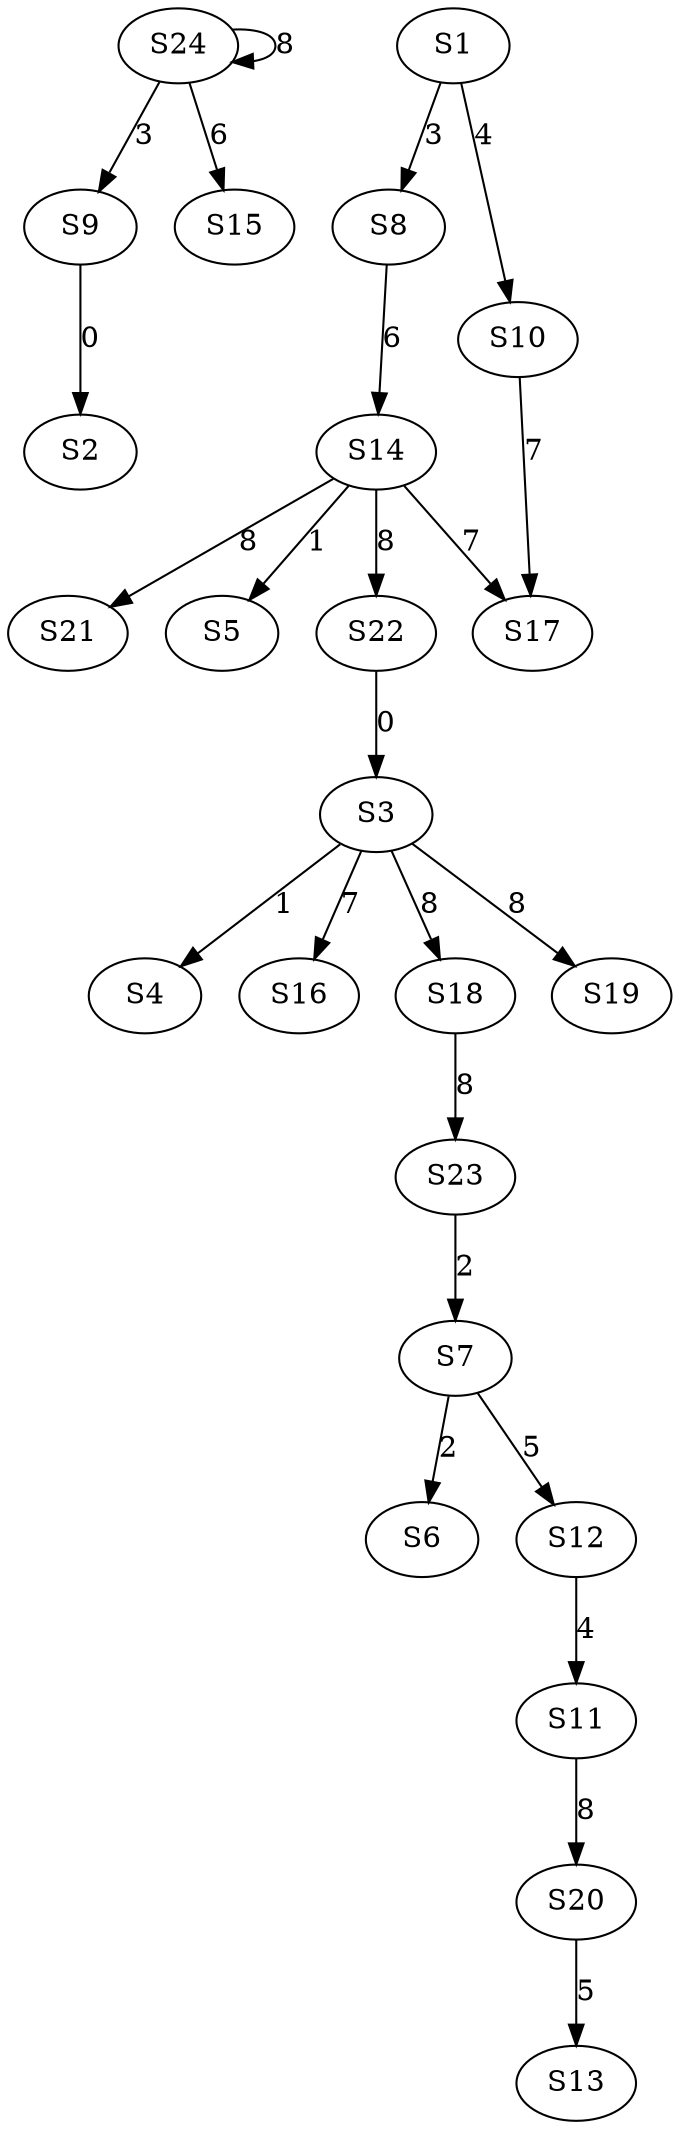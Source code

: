 strict digraph {
	S9 -> S2 [ label = 0 ];
	S22 -> S3 [ label = 0 ];
	S3 -> S4 [ label = 1 ];
	S14 -> S5 [ label = 1 ];
	S7 -> S6 [ label = 2 ];
	S23 -> S7 [ label = 2 ];
	S1 -> S8 [ label = 3 ];
	S24 -> S9 [ label = 3 ];
	S1 -> S10 [ label = 4 ];
	S12 -> S11 [ label = 4 ];
	S7 -> S12 [ label = 5 ];
	S20 -> S13 [ label = 5 ];
	S8 -> S14 [ label = 6 ];
	S24 -> S15 [ label = 6 ];
	S3 -> S16 [ label = 7 ];
	S14 -> S17 [ label = 7 ];
	S3 -> S18 [ label = 8 ];
	S3 -> S19 [ label = 8 ];
	S11 -> S20 [ label = 8 ];
	S14 -> S21 [ label = 8 ];
	S14 -> S22 [ label = 8 ];
	S18 -> S23 [ label = 8 ];
	S24 -> S24 [ label = 8 ];
	S10 -> S17 [ label = 7 ];
}